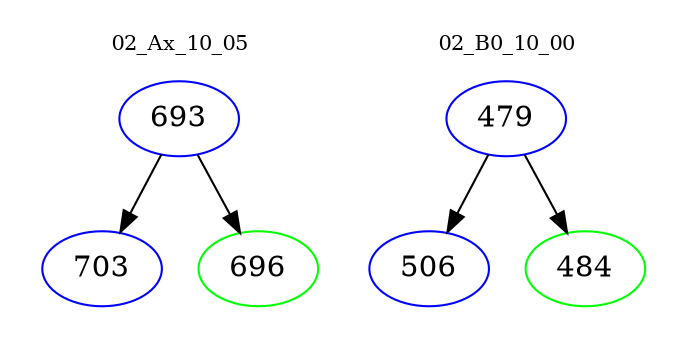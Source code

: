 digraph{
subgraph cluster_0 {
color = white
label = "02_Ax_10_05";
fontsize=10;
T0_693 [label="693", color="blue"]
T0_693 -> T0_703 [color="black"]
T0_703 [label="703", color="blue"]
T0_693 -> T0_696 [color="black"]
T0_696 [label="696", color="green"]
}
subgraph cluster_1 {
color = white
label = "02_B0_10_00";
fontsize=10;
T1_479 [label="479", color="blue"]
T1_479 -> T1_506 [color="black"]
T1_506 [label="506", color="blue"]
T1_479 -> T1_484 [color="black"]
T1_484 [label="484", color="green"]
}
}

